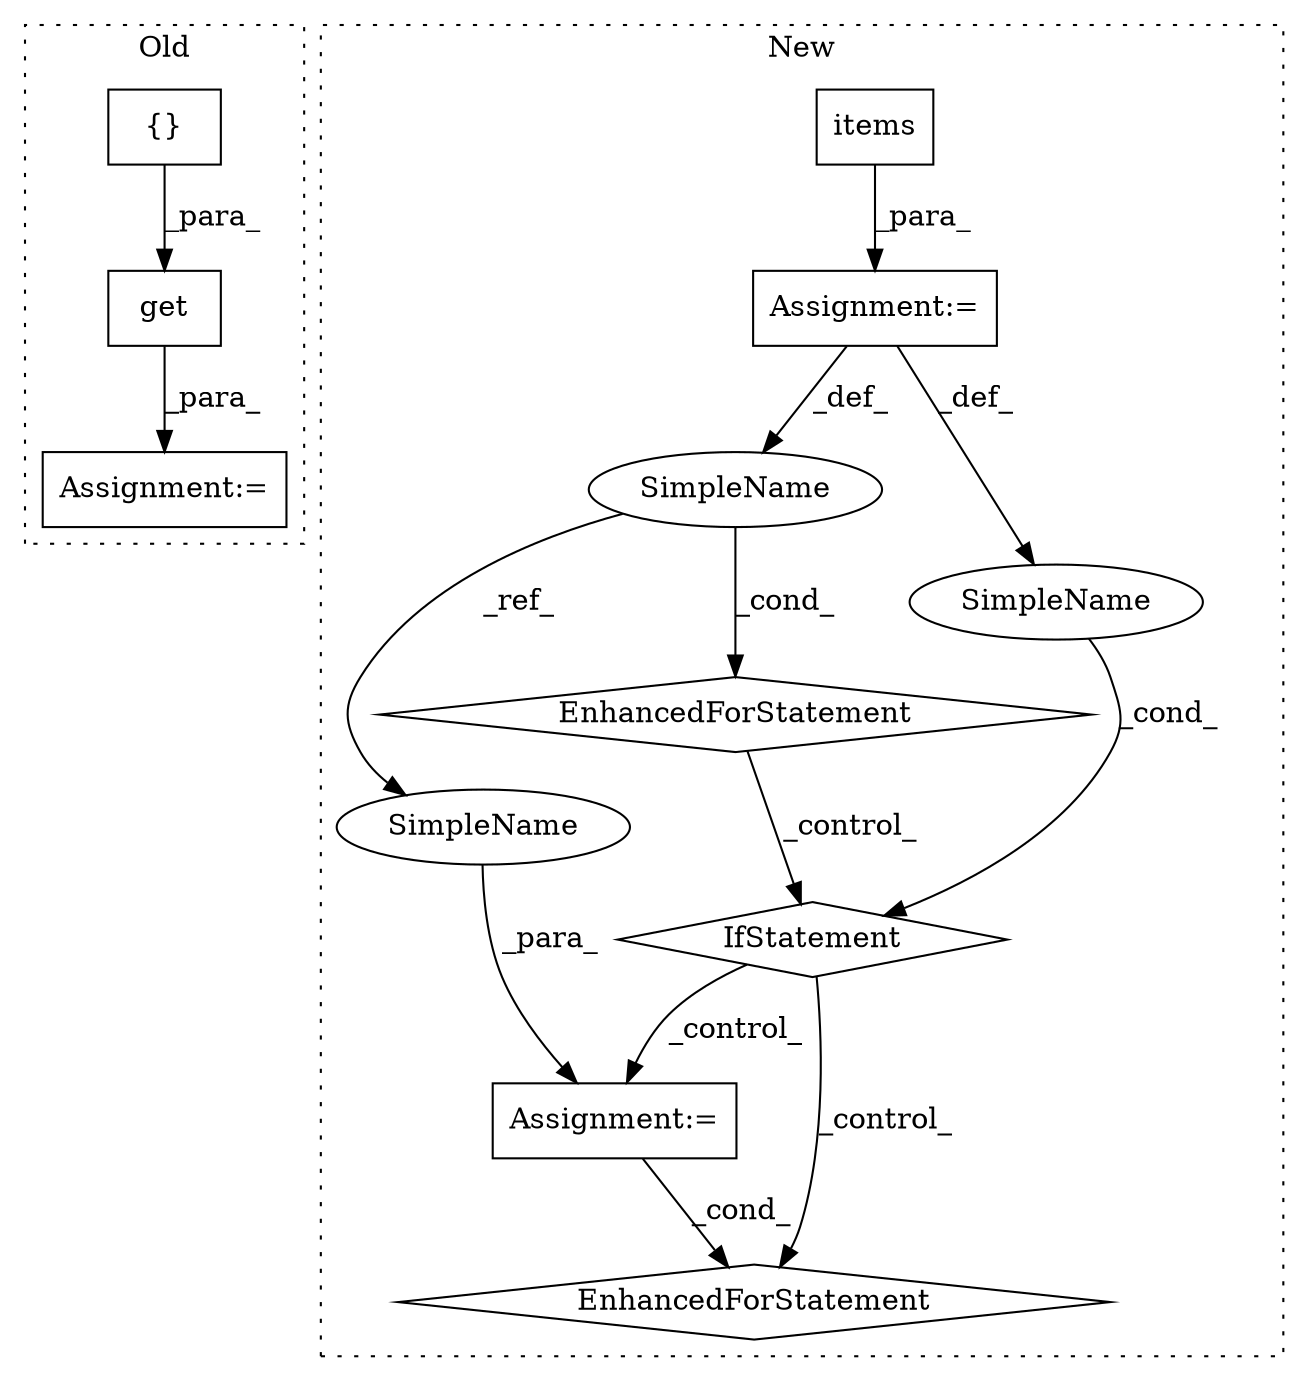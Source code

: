 digraph G {
subgraph cluster0 {
1 [label="{}" a="4" s="8337" l="2" shape="box"];
5 [label="Assignment:=" a="7" s="8294" l="55" shape="box"];
10 [label="get" a="32" s="8318,8339" l="4,1" shape="box"];
label = "Old";
style="dotted";
}
subgraph cluster1 {
2 [label="items" a="32" s="8346" l="7" shape="box"];
3 [label="Assignment:=" a="7" s="8242,8353" l="70,2" shape="box"];
4 [label="EnhancedForStatement" a="70" s="8242,8353" l="70,2" shape="diamond"];
6 [label="IfStatement" a="25" s="8363,8423" l="4,2" shape="diamond"];
7 [label="SimpleName" a="42" s="8316" l="10" shape="ellipse"];
8 [label="EnhancedForStatement" a="70" s="8435,8538" l="85,2" shape="diamond"];
9 [label="SimpleName" a="42" s="" l="" shape="ellipse"];
11 [label="Assignment:=" a="7" s="8435,8538" l="85,2" shape="box"];
12 [label="SimpleName" a="42" s="8528" l="10" shape="ellipse"];
label = "New";
style="dotted";
}
1 -> 10 [label="_para_"];
2 -> 3 [label="_para_"];
3 -> 7 [label="_def_"];
3 -> 9 [label="_def_"];
4 -> 6 [label="_control_"];
6 -> 8 [label="_control_"];
6 -> 11 [label="_control_"];
7 -> 4 [label="_cond_"];
7 -> 12 [label="_ref_"];
9 -> 6 [label="_cond_"];
10 -> 5 [label="_para_"];
11 -> 8 [label="_cond_"];
12 -> 11 [label="_para_"];
}